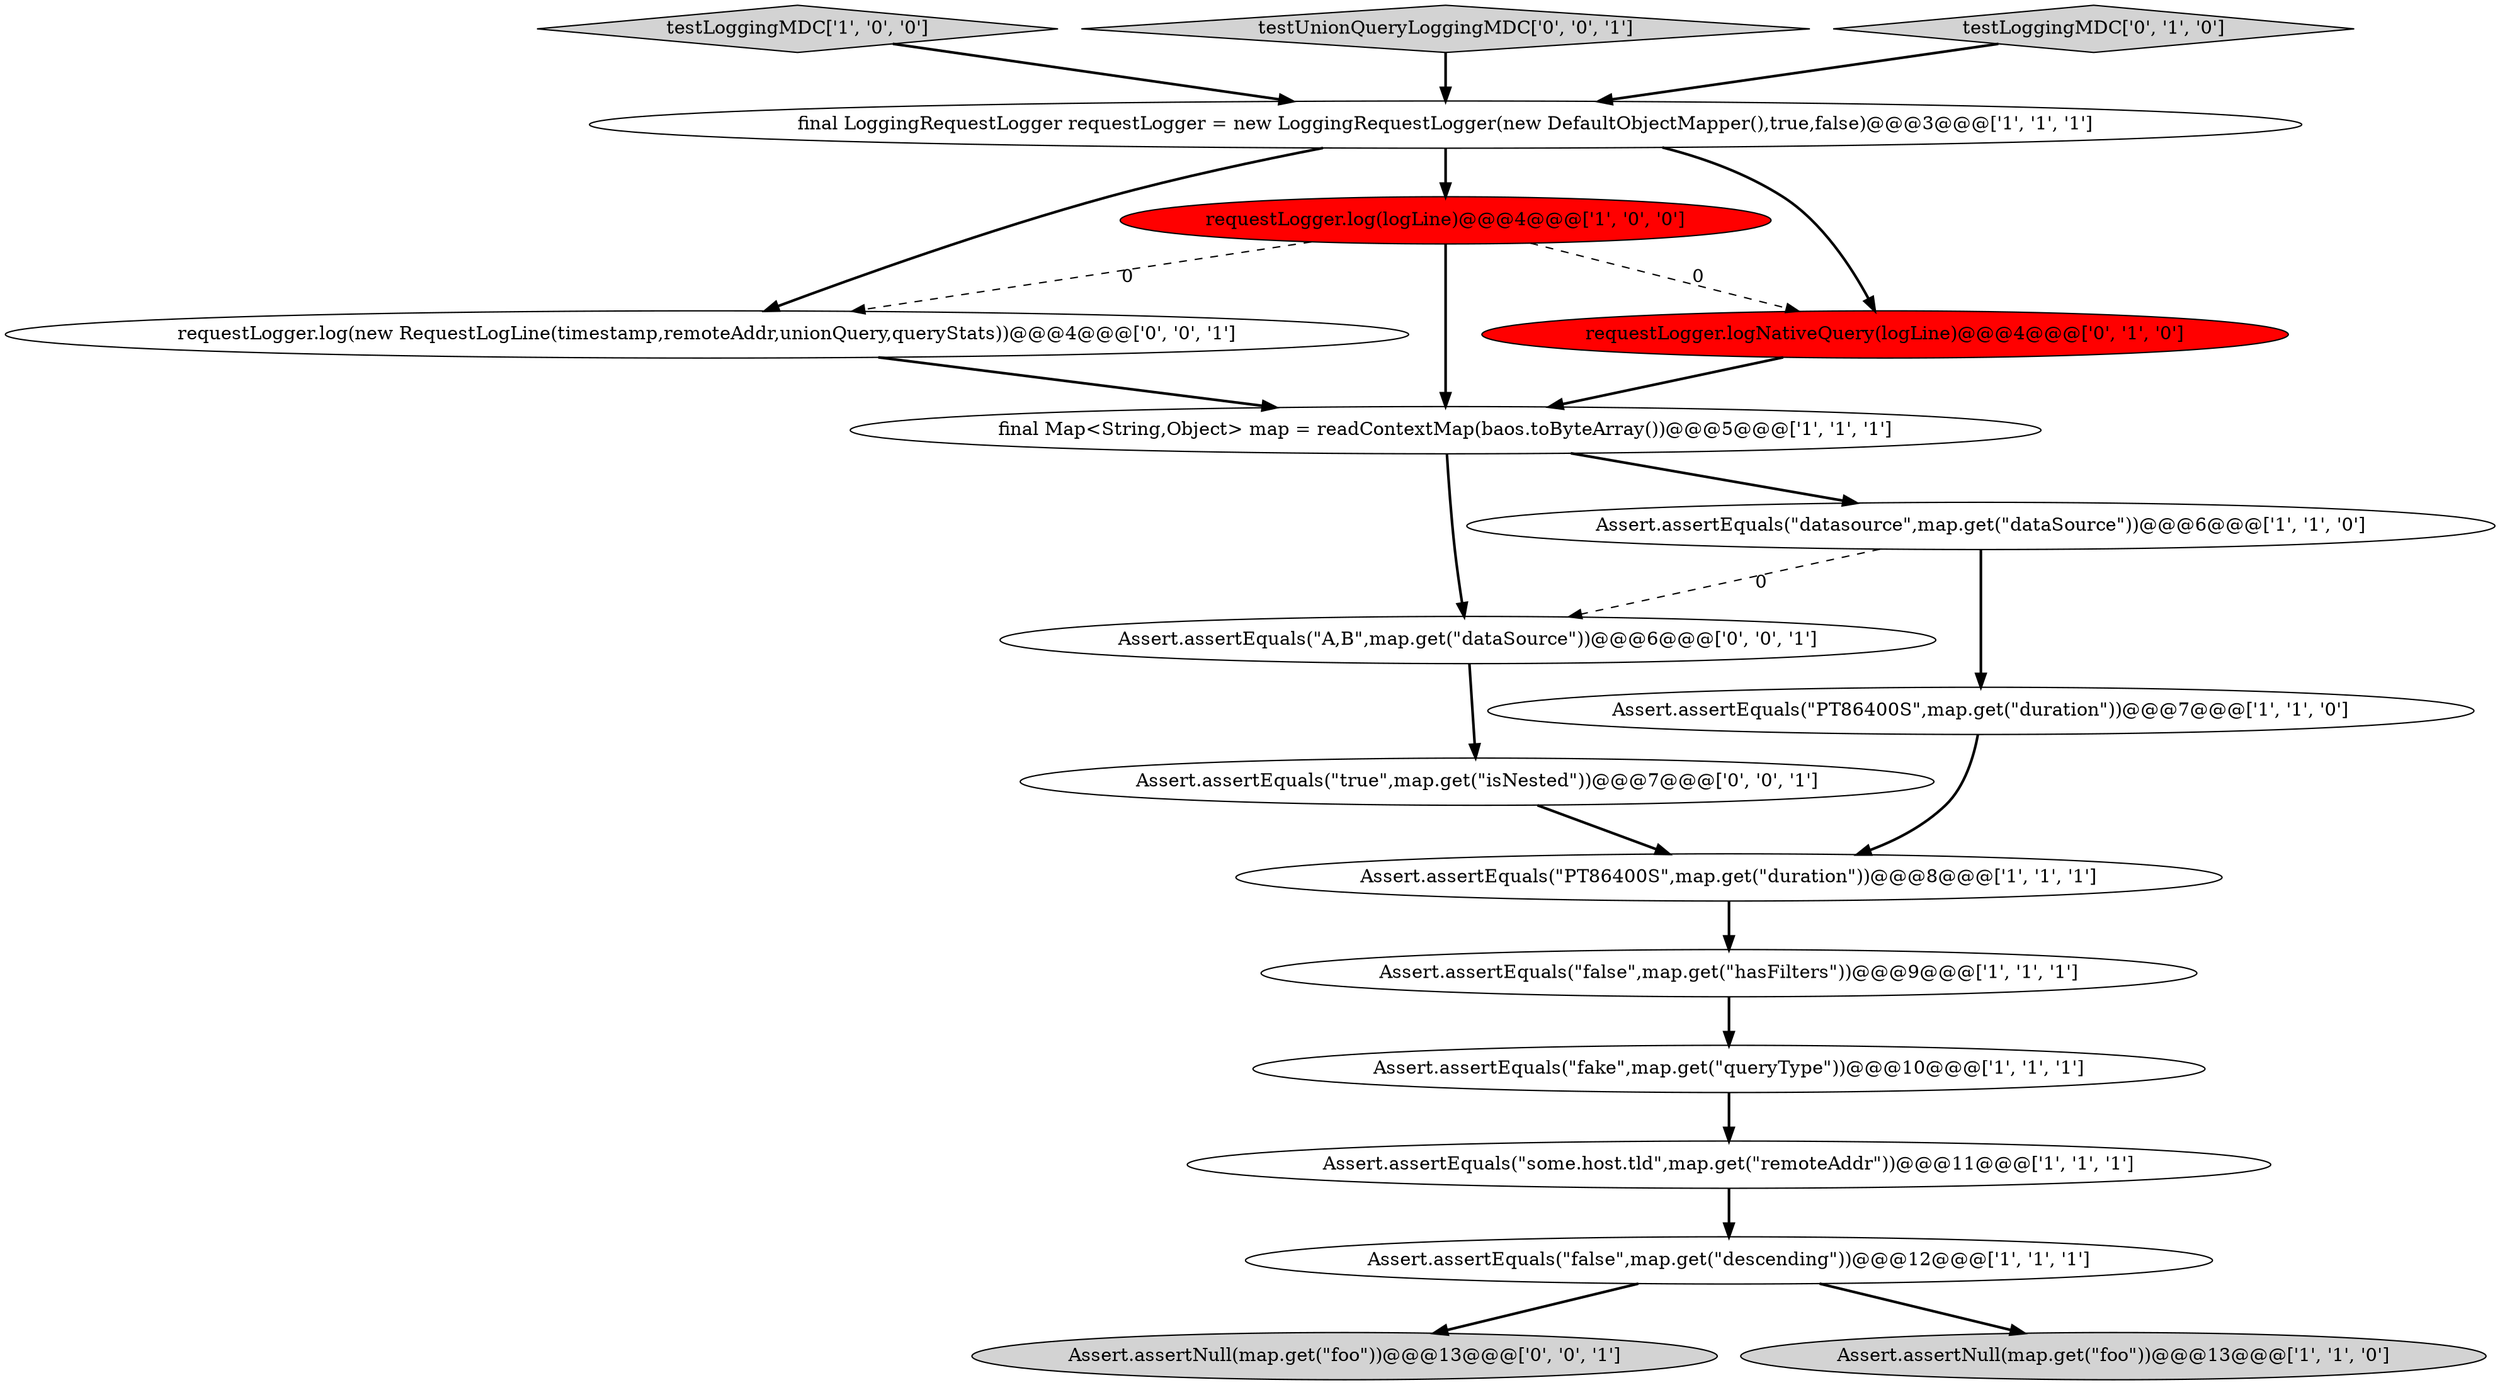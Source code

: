 digraph {
17 [style = filled, label = "Assert.assertNull(map.get(\"foo\"))@@@13@@@['0', '0', '1']", fillcolor = lightgray, shape = ellipse image = "AAA0AAABBB3BBB"];
16 [style = filled, label = "Assert.assertEquals(\"A,B\",map.get(\"dataSource\"))@@@6@@@['0', '0', '1']", fillcolor = white, shape = ellipse image = "AAA0AAABBB3BBB"];
3 [style = filled, label = "Assert.assertEquals(\"false\",map.get(\"hasFilters\"))@@@9@@@['1', '1', '1']", fillcolor = white, shape = ellipse image = "AAA0AAABBB1BBB"];
5 [style = filled, label = "testLoggingMDC['1', '0', '0']", fillcolor = lightgray, shape = diamond image = "AAA0AAABBB1BBB"];
18 [style = filled, label = "Assert.assertEquals(\"true\",map.get(\"isNested\"))@@@7@@@['0', '0', '1']", fillcolor = white, shape = ellipse image = "AAA0AAABBB3BBB"];
10 [style = filled, label = "final LoggingRequestLogger requestLogger = new LoggingRequestLogger(new DefaultObjectMapper(),true,false)@@@3@@@['1', '1', '1']", fillcolor = white, shape = ellipse image = "AAA0AAABBB1BBB"];
14 [style = filled, label = "testUnionQueryLoggingMDC['0', '0', '1']", fillcolor = lightgray, shape = diamond image = "AAA0AAABBB3BBB"];
2 [style = filled, label = "requestLogger.log(logLine)@@@4@@@['1', '0', '0']", fillcolor = red, shape = ellipse image = "AAA1AAABBB1BBB"];
7 [style = filled, label = "Assert.assertEquals(\"PT86400S\",map.get(\"duration\"))@@@8@@@['1', '1', '1']", fillcolor = white, shape = ellipse image = "AAA0AAABBB1BBB"];
9 [style = filled, label = "Assert.assertNull(map.get(\"foo\"))@@@13@@@['1', '1', '0']", fillcolor = lightgray, shape = ellipse image = "AAA0AAABBB1BBB"];
0 [style = filled, label = "Assert.assertEquals(\"datasource\",map.get(\"dataSource\"))@@@6@@@['1', '1', '0']", fillcolor = white, shape = ellipse image = "AAA0AAABBB1BBB"];
8 [style = filled, label = "Assert.assertEquals(\"false\",map.get(\"descending\"))@@@12@@@['1', '1', '1']", fillcolor = white, shape = ellipse image = "AAA0AAABBB1BBB"];
12 [style = filled, label = "requestLogger.logNativeQuery(logLine)@@@4@@@['0', '1', '0']", fillcolor = red, shape = ellipse image = "AAA1AAABBB2BBB"];
13 [style = filled, label = "testLoggingMDC['0', '1', '0']", fillcolor = lightgray, shape = diamond image = "AAA0AAABBB2BBB"];
15 [style = filled, label = "requestLogger.log(new RequestLogLine(timestamp,remoteAddr,unionQuery,queryStats))@@@4@@@['0', '0', '1']", fillcolor = white, shape = ellipse image = "AAA0AAABBB3BBB"];
6 [style = filled, label = "Assert.assertEquals(\"fake\",map.get(\"queryType\"))@@@10@@@['1', '1', '1']", fillcolor = white, shape = ellipse image = "AAA0AAABBB1BBB"];
4 [style = filled, label = "Assert.assertEquals(\"some.host.tld\",map.get(\"remoteAddr\"))@@@11@@@['1', '1', '1']", fillcolor = white, shape = ellipse image = "AAA0AAABBB1BBB"];
1 [style = filled, label = "Assert.assertEquals(\"PT86400S\",map.get(\"duration\"))@@@7@@@['1', '1', '0']", fillcolor = white, shape = ellipse image = "AAA0AAABBB1BBB"];
11 [style = filled, label = "final Map<String,Object> map = readContextMap(baos.toByteArray())@@@5@@@['1', '1', '1']", fillcolor = white, shape = ellipse image = "AAA0AAABBB1BBB"];
13->10 [style = bold, label=""];
5->10 [style = bold, label=""];
11->16 [style = bold, label=""];
16->18 [style = bold, label=""];
10->15 [style = bold, label=""];
12->11 [style = bold, label=""];
0->16 [style = dashed, label="0"];
14->10 [style = bold, label=""];
3->6 [style = bold, label=""];
1->7 [style = bold, label=""];
7->3 [style = bold, label=""];
2->15 [style = dashed, label="0"];
8->17 [style = bold, label=""];
6->4 [style = bold, label=""];
2->12 [style = dashed, label="0"];
11->0 [style = bold, label=""];
15->11 [style = bold, label=""];
10->12 [style = bold, label=""];
0->1 [style = bold, label=""];
8->9 [style = bold, label=""];
4->8 [style = bold, label=""];
10->2 [style = bold, label=""];
18->7 [style = bold, label=""];
2->11 [style = bold, label=""];
}

